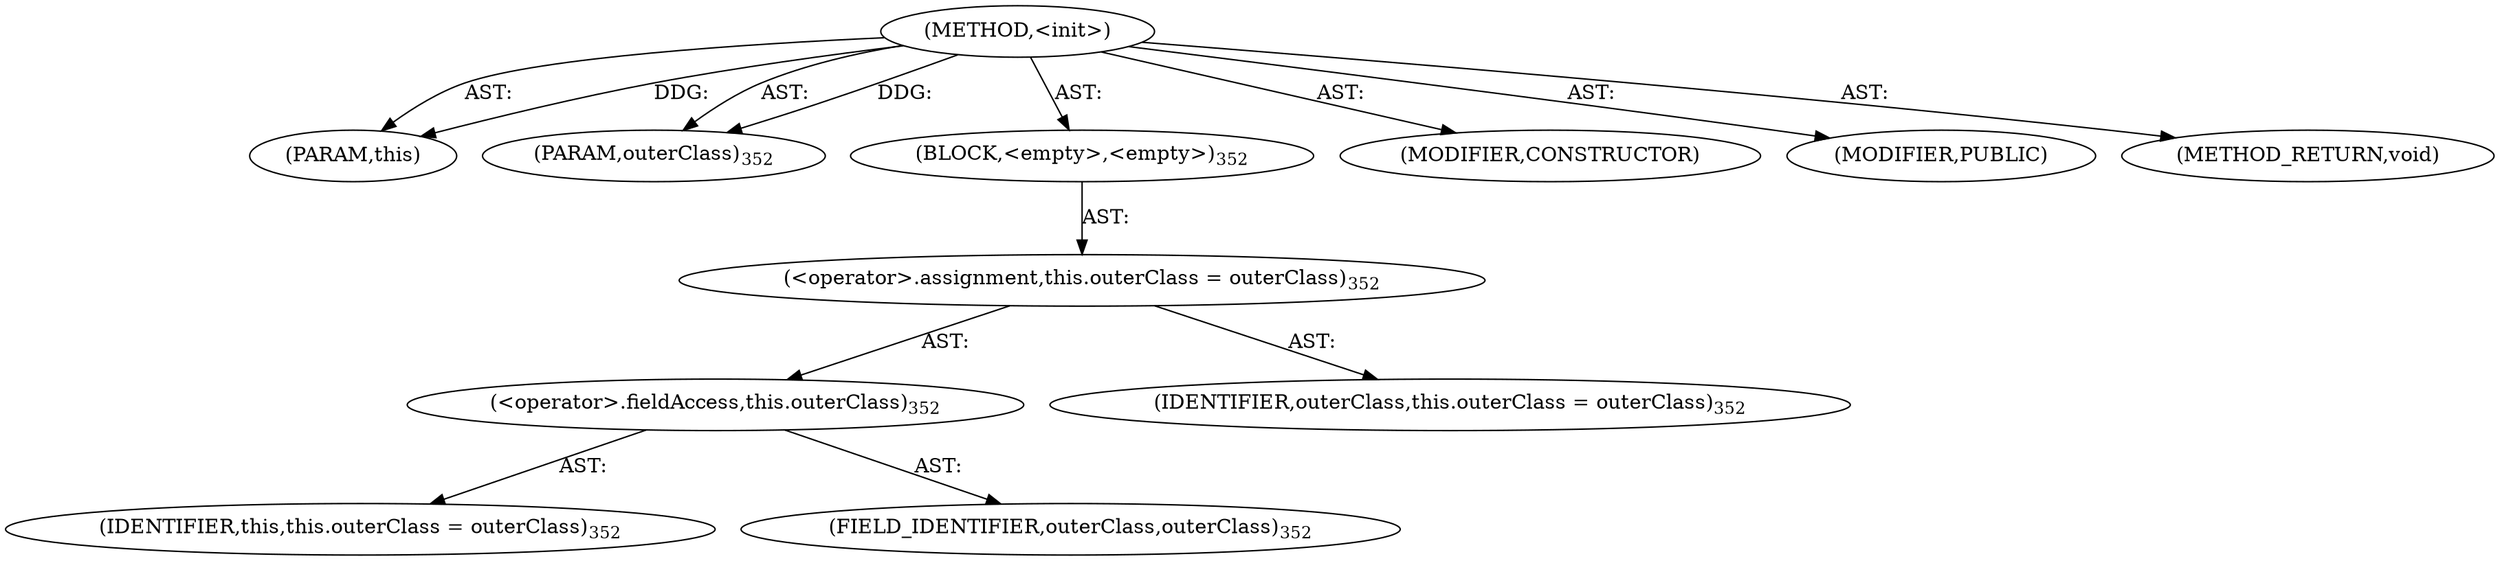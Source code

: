 digraph "&lt;init&gt;" {  
"111669149717" [label = <(METHOD,&lt;init&gt;)> ]
"115964117006" [label = <(PARAM,this)> ]
"115964117007" [label = <(PARAM,outerClass)<SUB>352</SUB>> ]
"25769803833" [label = <(BLOCK,&lt;empty&gt;,&lt;empty&gt;)<SUB>352</SUB>> ]
"30064771386" [label = <(&lt;operator&gt;.assignment,this.outerClass = outerClass)<SUB>352</SUB>> ]
"30064771387" [label = <(&lt;operator&gt;.fieldAccess,this.outerClass)<SUB>352</SUB>> ]
"68719476766" [label = <(IDENTIFIER,this,this.outerClass = outerClass)<SUB>352</SUB>> ]
"55834574936" [label = <(FIELD_IDENTIFIER,outerClass,outerClass)<SUB>352</SUB>> ]
"68719476767" [label = <(IDENTIFIER,outerClass,this.outerClass = outerClass)<SUB>352</SUB>> ]
"133143986232" [label = <(MODIFIER,CONSTRUCTOR)> ]
"133143986233" [label = <(MODIFIER,PUBLIC)> ]
"128849018901" [label = <(METHOD_RETURN,void)> ]
  "111669149717" -> "115964117006"  [ label = "AST: "] 
  "111669149717" -> "115964117007"  [ label = "AST: "] 
  "111669149717" -> "25769803833"  [ label = "AST: "] 
  "111669149717" -> "133143986232"  [ label = "AST: "] 
  "111669149717" -> "133143986233"  [ label = "AST: "] 
  "111669149717" -> "128849018901"  [ label = "AST: "] 
  "25769803833" -> "30064771386"  [ label = "AST: "] 
  "30064771386" -> "30064771387"  [ label = "AST: "] 
  "30064771386" -> "68719476767"  [ label = "AST: "] 
  "30064771387" -> "68719476766"  [ label = "AST: "] 
  "30064771387" -> "55834574936"  [ label = "AST: "] 
  "111669149717" -> "115964117006"  [ label = "DDG: "] 
  "111669149717" -> "115964117007"  [ label = "DDG: "] 
}

